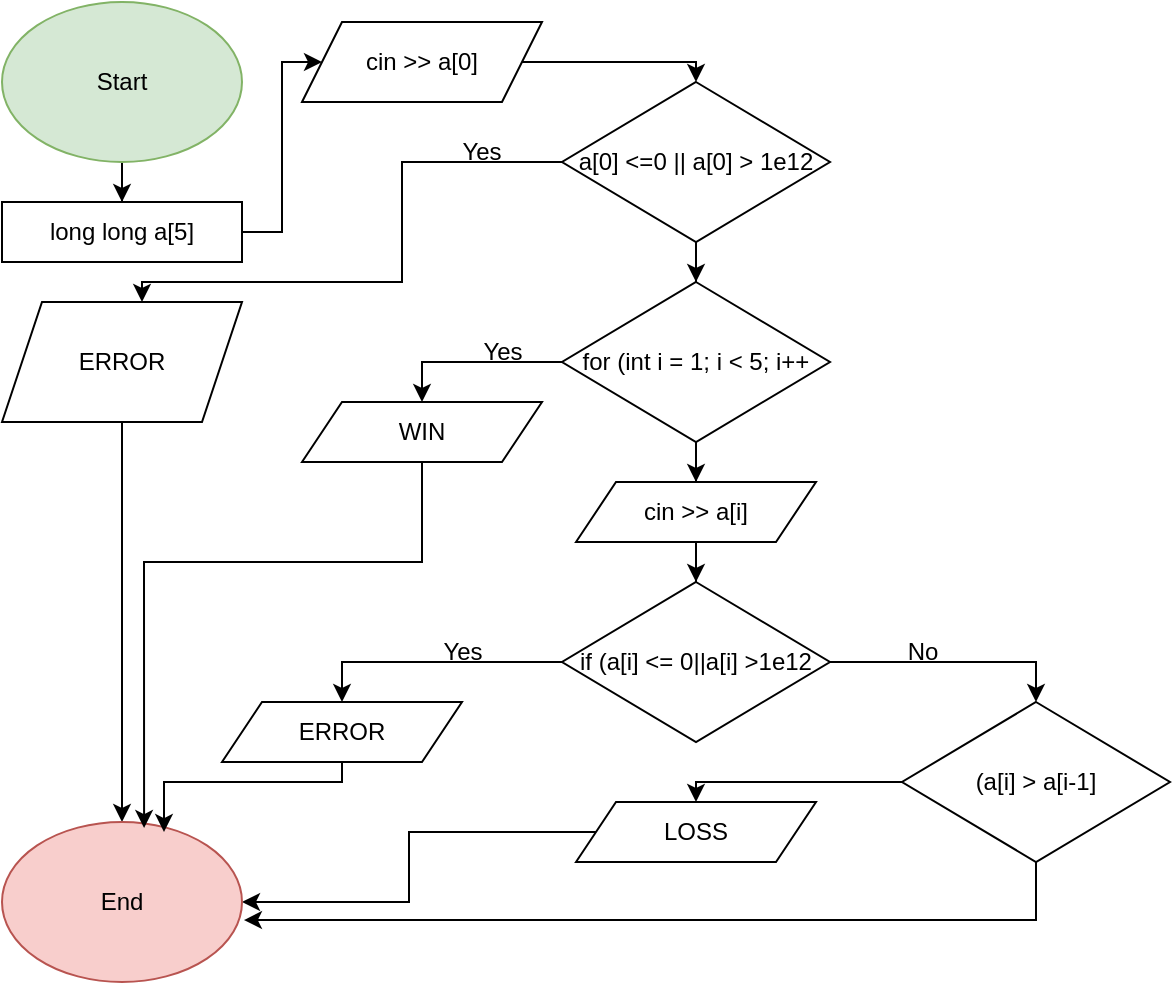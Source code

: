 <mxfile version="24.8.1">
  <diagram name="Страница — 1" id="eL_APtSKxM--A-ViWNgZ">
    <mxGraphModel dx="989" dy="532" grid="1" gridSize="10" guides="1" tooltips="1" connect="1" arrows="1" fold="1" page="1" pageScale="1" pageWidth="827" pageHeight="1169" math="0" shadow="0">
      <root>
        <mxCell id="0" />
        <mxCell id="1" parent="0" />
        <mxCell id="PIn16hxhX4SBDyY1PFXm-3" value="" style="edgeStyle=orthogonalEdgeStyle;rounded=0;orthogonalLoop=1;jettySize=auto;html=1;" edge="1" parent="1" source="PIn16hxhX4SBDyY1PFXm-1" target="PIn16hxhX4SBDyY1PFXm-2">
          <mxGeometry relative="1" as="geometry" />
        </mxCell>
        <mxCell id="PIn16hxhX4SBDyY1PFXm-1" value="Start" style="ellipse;whiteSpace=wrap;html=1;fillColor=#d5e8d4;strokeColor=#82b366;" vertex="1" parent="1">
          <mxGeometry width="120" height="80" as="geometry" />
        </mxCell>
        <mxCell id="PIn16hxhX4SBDyY1PFXm-5" value="" style="edgeStyle=orthogonalEdgeStyle;rounded=0;orthogonalLoop=1;jettySize=auto;html=1;entryX=0;entryY=0.5;entryDx=0;entryDy=0;" edge="1" parent="1" source="PIn16hxhX4SBDyY1PFXm-2" target="PIn16hxhX4SBDyY1PFXm-4">
          <mxGeometry relative="1" as="geometry">
            <Array as="points">
              <mxPoint x="140" y="115" />
              <mxPoint x="140" y="30" />
            </Array>
          </mxGeometry>
        </mxCell>
        <mxCell id="PIn16hxhX4SBDyY1PFXm-2" value="long long a[5]" style="rounded=0;whiteSpace=wrap;html=1;" vertex="1" parent="1">
          <mxGeometry y="100" width="120" height="30" as="geometry" />
        </mxCell>
        <mxCell id="PIn16hxhX4SBDyY1PFXm-7" value="" style="edgeStyle=orthogonalEdgeStyle;rounded=0;orthogonalLoop=1;jettySize=auto;html=1;entryX=0.5;entryY=0;entryDx=0;entryDy=0;" edge="1" parent="1" source="PIn16hxhX4SBDyY1PFXm-4" target="PIn16hxhX4SBDyY1PFXm-6">
          <mxGeometry relative="1" as="geometry">
            <mxPoint x="347" y="30" as="targetPoint" />
            <Array as="points">
              <mxPoint x="347" y="30" />
            </Array>
          </mxGeometry>
        </mxCell>
        <mxCell id="PIn16hxhX4SBDyY1PFXm-4" value="cin &amp;gt;&amp;gt; a[0]" style="shape=parallelogram;perimeter=parallelogramPerimeter;whiteSpace=wrap;html=1;fixedSize=1;rounded=0;" vertex="1" parent="1">
          <mxGeometry x="150" y="10" width="120" height="40" as="geometry" />
        </mxCell>
        <mxCell id="PIn16hxhX4SBDyY1PFXm-12" value="" style="edgeStyle=orthogonalEdgeStyle;rounded=0;orthogonalLoop=1;jettySize=auto;html=1;exitX=0;exitY=0.5;exitDx=0;exitDy=0;" edge="1" parent="1" source="PIn16hxhX4SBDyY1PFXm-6" target="PIn16hxhX4SBDyY1PFXm-11">
          <mxGeometry relative="1" as="geometry">
            <Array as="points">
              <mxPoint x="200" y="80" />
              <mxPoint x="200" y="140" />
              <mxPoint x="70" y="140" />
            </Array>
          </mxGeometry>
        </mxCell>
        <mxCell id="PIn16hxhX4SBDyY1PFXm-15" value="" style="edgeStyle=orthogonalEdgeStyle;rounded=0;orthogonalLoop=1;jettySize=auto;html=1;" edge="1" parent="1" source="PIn16hxhX4SBDyY1PFXm-6" target="PIn16hxhX4SBDyY1PFXm-14">
          <mxGeometry relative="1" as="geometry" />
        </mxCell>
        <mxCell id="PIn16hxhX4SBDyY1PFXm-6" value="a[0] &amp;lt;=0 || a[0] &amp;gt; 1e12" style="rhombus;whiteSpace=wrap;html=1;rounded=0;" vertex="1" parent="1">
          <mxGeometry x="280" y="40" width="134" height="80" as="geometry" />
        </mxCell>
        <mxCell id="PIn16hxhX4SBDyY1PFXm-39" style="edgeStyle=orthogonalEdgeStyle;rounded=0;orthogonalLoop=1;jettySize=auto;html=1;exitX=0.5;exitY=1;exitDx=0;exitDy=0;" edge="1" parent="1" source="PIn16hxhX4SBDyY1PFXm-11" target="PIn16hxhX4SBDyY1PFXm-38">
          <mxGeometry relative="1" as="geometry" />
        </mxCell>
        <mxCell id="PIn16hxhX4SBDyY1PFXm-11" value="ERROR" style="whiteSpace=wrap;html=1;rounded=0;shape=parallelogram;perimeter=parallelogramPerimeter;fixedSize=1;" vertex="1" parent="1">
          <mxGeometry y="150" width="120" height="60" as="geometry" />
        </mxCell>
        <mxCell id="PIn16hxhX4SBDyY1PFXm-17" value="" style="edgeStyle=orthogonalEdgeStyle;rounded=0;orthogonalLoop=1;jettySize=auto;html=1;" edge="1" parent="1" source="PIn16hxhX4SBDyY1PFXm-14" target="PIn16hxhX4SBDyY1PFXm-16">
          <mxGeometry relative="1" as="geometry" />
        </mxCell>
        <mxCell id="PIn16hxhX4SBDyY1PFXm-34" style="edgeStyle=orthogonalEdgeStyle;rounded=0;orthogonalLoop=1;jettySize=auto;html=1;exitX=0;exitY=0.5;exitDx=0;exitDy=0;entryX=0.5;entryY=0;entryDx=0;entryDy=0;" edge="1" parent="1" source="PIn16hxhX4SBDyY1PFXm-14" target="PIn16hxhX4SBDyY1PFXm-37">
          <mxGeometry relative="1" as="geometry">
            <mxPoint x="200" y="180" as="targetPoint" />
          </mxGeometry>
        </mxCell>
        <mxCell id="PIn16hxhX4SBDyY1PFXm-14" value="for (int i = 1; i &amp;lt; 5; i++" style="rhombus;whiteSpace=wrap;html=1;rounded=0;" vertex="1" parent="1">
          <mxGeometry x="280" y="140" width="134" height="80" as="geometry" />
        </mxCell>
        <mxCell id="PIn16hxhX4SBDyY1PFXm-19" value="" style="edgeStyle=orthogonalEdgeStyle;rounded=0;orthogonalLoop=1;jettySize=auto;html=1;" edge="1" parent="1" source="PIn16hxhX4SBDyY1PFXm-16" target="PIn16hxhX4SBDyY1PFXm-18">
          <mxGeometry relative="1" as="geometry" />
        </mxCell>
        <mxCell id="PIn16hxhX4SBDyY1PFXm-16" value="cin &amp;gt;&amp;gt; a[i]" style="shape=parallelogram;perimeter=parallelogramPerimeter;whiteSpace=wrap;html=1;fixedSize=1;rounded=0;" vertex="1" parent="1">
          <mxGeometry x="287" y="240" width="120" height="30" as="geometry" />
        </mxCell>
        <mxCell id="PIn16hxhX4SBDyY1PFXm-20" style="edgeStyle=orthogonalEdgeStyle;rounded=0;orthogonalLoop=1;jettySize=auto;html=1;exitX=0;exitY=0.5;exitDx=0;exitDy=0;entryX=0.5;entryY=0;entryDx=0;entryDy=0;" edge="1" parent="1" source="PIn16hxhX4SBDyY1PFXm-18" target="PIn16hxhX4SBDyY1PFXm-21">
          <mxGeometry relative="1" as="geometry">
            <mxPoint x="180" y="330" as="targetPoint" />
          </mxGeometry>
        </mxCell>
        <mxCell id="PIn16hxhX4SBDyY1PFXm-26" style="edgeStyle=orthogonalEdgeStyle;rounded=0;orthogonalLoop=1;jettySize=auto;html=1;exitX=1;exitY=0.5;exitDx=0;exitDy=0;entryX=0.5;entryY=0;entryDx=0;entryDy=0;" edge="1" parent="1" source="PIn16hxhX4SBDyY1PFXm-18" target="PIn16hxhX4SBDyY1PFXm-30">
          <mxGeometry relative="1" as="geometry">
            <mxPoint x="520" y="330" as="targetPoint" />
          </mxGeometry>
        </mxCell>
        <mxCell id="PIn16hxhX4SBDyY1PFXm-18" value="if (a[i] &amp;lt;= 0||a[i] &amp;gt;1e12" style="rhombus;whiteSpace=wrap;html=1;rounded=0;" vertex="1" parent="1">
          <mxGeometry x="280" y="290" width="134" height="80" as="geometry" />
        </mxCell>
        <mxCell id="PIn16hxhX4SBDyY1PFXm-21" value="ERROR" style="shape=parallelogram;perimeter=parallelogramPerimeter;whiteSpace=wrap;html=1;fixedSize=1;" vertex="1" parent="1">
          <mxGeometry x="110" y="350" width="120" height="30" as="geometry" />
        </mxCell>
        <mxCell id="PIn16hxhX4SBDyY1PFXm-22" value="Yes" style="text;html=1;align=center;verticalAlign=middle;whiteSpace=wrap;rounded=0;" vertex="1" parent="1">
          <mxGeometry x="210" y="60" width="60" height="30" as="geometry" />
        </mxCell>
        <mxCell id="PIn16hxhX4SBDyY1PFXm-25" value="Yes" style="text;html=1;align=center;verticalAlign=middle;resizable=0;points=[];autosize=1;strokeColor=none;fillColor=none;" vertex="1" parent="1">
          <mxGeometry x="210" y="310" width="40" height="30" as="geometry" />
        </mxCell>
        <mxCell id="PIn16hxhX4SBDyY1PFXm-27" value="No" style="text;html=1;align=center;verticalAlign=middle;resizable=0;points=[];autosize=1;strokeColor=none;fillColor=none;" vertex="1" parent="1">
          <mxGeometry x="440" y="310" width="40" height="30" as="geometry" />
        </mxCell>
        <mxCell id="PIn16hxhX4SBDyY1PFXm-32" style="edgeStyle=orthogonalEdgeStyle;rounded=0;orthogonalLoop=1;jettySize=auto;html=1;exitX=0;exitY=0.5;exitDx=0;exitDy=0;entryX=0.5;entryY=0;entryDx=0;entryDy=0;" edge="1" parent="1" source="PIn16hxhX4SBDyY1PFXm-30" target="PIn16hxhX4SBDyY1PFXm-33">
          <mxGeometry relative="1" as="geometry">
            <mxPoint x="350" y="390" as="targetPoint" />
            <Array as="points">
              <mxPoint x="347" y="390" />
            </Array>
          </mxGeometry>
        </mxCell>
        <mxCell id="PIn16hxhX4SBDyY1PFXm-30" value="(a[i] &amp;gt; a[i-1]" style="rhombus;whiteSpace=wrap;html=1;rounded=0;" vertex="1" parent="1">
          <mxGeometry x="450" y="350" width="134" height="80" as="geometry" />
        </mxCell>
        <mxCell id="PIn16hxhX4SBDyY1PFXm-49" style="edgeStyle=orthogonalEdgeStyle;rounded=0;orthogonalLoop=1;jettySize=auto;html=1;exitX=0;exitY=0.5;exitDx=0;exitDy=0;entryX=1;entryY=0.5;entryDx=0;entryDy=0;" edge="1" parent="1" source="PIn16hxhX4SBDyY1PFXm-33" target="PIn16hxhX4SBDyY1PFXm-38">
          <mxGeometry relative="1" as="geometry" />
        </mxCell>
        <mxCell id="PIn16hxhX4SBDyY1PFXm-33" value="LOSS" style="shape=parallelogram;perimeter=parallelogramPerimeter;whiteSpace=wrap;html=1;fixedSize=1;" vertex="1" parent="1">
          <mxGeometry x="287" y="400" width="120" height="30" as="geometry" />
        </mxCell>
        <mxCell id="PIn16hxhX4SBDyY1PFXm-35" value="Yes" style="text;html=1;align=center;verticalAlign=middle;resizable=0;points=[];autosize=1;strokeColor=none;fillColor=none;" vertex="1" parent="1">
          <mxGeometry x="230" y="160" width="40" height="30" as="geometry" />
        </mxCell>
        <mxCell id="PIn16hxhX4SBDyY1PFXm-37" value="WIN" style="shape=parallelogram;perimeter=parallelogramPerimeter;whiteSpace=wrap;html=1;fixedSize=1;" vertex="1" parent="1">
          <mxGeometry x="150" y="200" width="120" height="30" as="geometry" />
        </mxCell>
        <mxCell id="PIn16hxhX4SBDyY1PFXm-38" value="End" style="ellipse;whiteSpace=wrap;html=1;fillColor=#f8cecc;strokeColor=#b85450;" vertex="1" parent="1">
          <mxGeometry y="410" width="120" height="80" as="geometry" />
        </mxCell>
        <mxCell id="PIn16hxhX4SBDyY1PFXm-44" style="edgeStyle=orthogonalEdgeStyle;rounded=0;orthogonalLoop=1;jettySize=auto;html=1;exitX=0.5;exitY=1;exitDx=0;exitDy=0;" edge="1" parent="1" source="PIn16hxhX4SBDyY1PFXm-37" target="PIn16hxhX4SBDyY1PFXm-37">
          <mxGeometry relative="1" as="geometry" />
        </mxCell>
        <mxCell id="PIn16hxhX4SBDyY1PFXm-46" style="edgeStyle=orthogonalEdgeStyle;rounded=0;orthogonalLoop=1;jettySize=auto;html=1;exitX=0.5;exitY=1;exitDx=0;exitDy=0;entryX=0.592;entryY=0.038;entryDx=0;entryDy=0;entryPerimeter=0;" edge="1" parent="1" source="PIn16hxhX4SBDyY1PFXm-37" target="PIn16hxhX4SBDyY1PFXm-38">
          <mxGeometry relative="1" as="geometry">
            <Array as="points">
              <mxPoint x="210" y="280" />
              <mxPoint x="71" y="280" />
            </Array>
          </mxGeometry>
        </mxCell>
        <mxCell id="PIn16hxhX4SBDyY1PFXm-47" style="edgeStyle=orthogonalEdgeStyle;rounded=0;orthogonalLoop=1;jettySize=auto;html=1;exitX=0.5;exitY=1;exitDx=0;exitDy=0;entryX=0.675;entryY=0.063;entryDx=0;entryDy=0;entryPerimeter=0;" edge="1" parent="1" source="PIn16hxhX4SBDyY1PFXm-21" target="PIn16hxhX4SBDyY1PFXm-38">
          <mxGeometry relative="1" as="geometry">
            <Array as="points">
              <mxPoint x="170" y="390" />
              <mxPoint x="81" y="390" />
            </Array>
          </mxGeometry>
        </mxCell>
        <mxCell id="PIn16hxhX4SBDyY1PFXm-51" style="edgeStyle=orthogonalEdgeStyle;rounded=0;orthogonalLoop=1;jettySize=auto;html=1;exitX=0.5;exitY=1;exitDx=0;exitDy=0;entryX=1.008;entryY=0.613;entryDx=0;entryDy=0;entryPerimeter=0;" edge="1" parent="1" source="PIn16hxhX4SBDyY1PFXm-30" target="PIn16hxhX4SBDyY1PFXm-38">
          <mxGeometry relative="1" as="geometry" />
        </mxCell>
      </root>
    </mxGraphModel>
  </diagram>
</mxfile>
